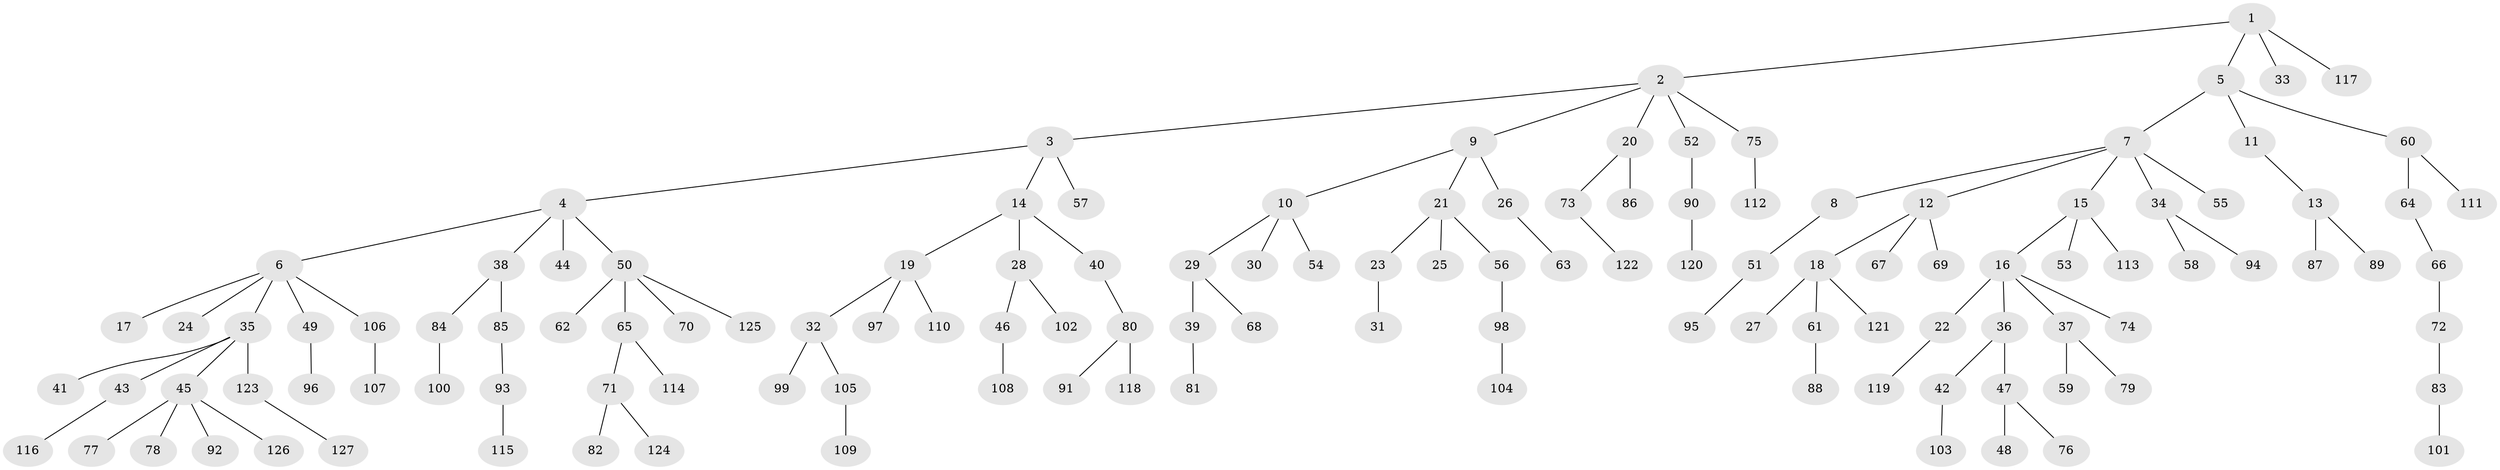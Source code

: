 // coarse degree distribution, {8: 0.011363636363636364, 7: 0.011363636363636364, 4: 0.07954545454545454, 6: 0.022727272727272728, 5: 0.03409090909090909, 3: 0.10227272727272728, 1: 0.6022727272727273, 2: 0.13636363636363635}
// Generated by graph-tools (version 1.1) at 2025/19/03/04/25 18:19:10]
// undirected, 127 vertices, 126 edges
graph export_dot {
graph [start="1"]
  node [color=gray90,style=filled];
  1;
  2;
  3;
  4;
  5;
  6;
  7;
  8;
  9;
  10;
  11;
  12;
  13;
  14;
  15;
  16;
  17;
  18;
  19;
  20;
  21;
  22;
  23;
  24;
  25;
  26;
  27;
  28;
  29;
  30;
  31;
  32;
  33;
  34;
  35;
  36;
  37;
  38;
  39;
  40;
  41;
  42;
  43;
  44;
  45;
  46;
  47;
  48;
  49;
  50;
  51;
  52;
  53;
  54;
  55;
  56;
  57;
  58;
  59;
  60;
  61;
  62;
  63;
  64;
  65;
  66;
  67;
  68;
  69;
  70;
  71;
  72;
  73;
  74;
  75;
  76;
  77;
  78;
  79;
  80;
  81;
  82;
  83;
  84;
  85;
  86;
  87;
  88;
  89;
  90;
  91;
  92;
  93;
  94;
  95;
  96;
  97;
  98;
  99;
  100;
  101;
  102;
  103;
  104;
  105;
  106;
  107;
  108;
  109;
  110;
  111;
  112;
  113;
  114;
  115;
  116;
  117;
  118;
  119;
  120;
  121;
  122;
  123;
  124;
  125;
  126;
  127;
  1 -- 2;
  1 -- 5;
  1 -- 33;
  1 -- 117;
  2 -- 3;
  2 -- 9;
  2 -- 20;
  2 -- 52;
  2 -- 75;
  3 -- 4;
  3 -- 14;
  3 -- 57;
  4 -- 6;
  4 -- 38;
  4 -- 44;
  4 -- 50;
  5 -- 7;
  5 -- 11;
  5 -- 60;
  6 -- 17;
  6 -- 24;
  6 -- 35;
  6 -- 49;
  6 -- 106;
  7 -- 8;
  7 -- 12;
  7 -- 15;
  7 -- 34;
  7 -- 55;
  8 -- 51;
  9 -- 10;
  9 -- 21;
  9 -- 26;
  10 -- 29;
  10 -- 30;
  10 -- 54;
  11 -- 13;
  12 -- 18;
  12 -- 67;
  12 -- 69;
  13 -- 87;
  13 -- 89;
  14 -- 19;
  14 -- 28;
  14 -- 40;
  15 -- 16;
  15 -- 53;
  15 -- 113;
  16 -- 22;
  16 -- 36;
  16 -- 37;
  16 -- 74;
  18 -- 27;
  18 -- 61;
  18 -- 121;
  19 -- 32;
  19 -- 97;
  19 -- 110;
  20 -- 73;
  20 -- 86;
  21 -- 23;
  21 -- 25;
  21 -- 56;
  22 -- 119;
  23 -- 31;
  26 -- 63;
  28 -- 46;
  28 -- 102;
  29 -- 39;
  29 -- 68;
  32 -- 99;
  32 -- 105;
  34 -- 58;
  34 -- 94;
  35 -- 41;
  35 -- 43;
  35 -- 45;
  35 -- 123;
  36 -- 42;
  36 -- 47;
  37 -- 59;
  37 -- 79;
  38 -- 84;
  38 -- 85;
  39 -- 81;
  40 -- 80;
  42 -- 103;
  43 -- 116;
  45 -- 77;
  45 -- 78;
  45 -- 92;
  45 -- 126;
  46 -- 108;
  47 -- 48;
  47 -- 76;
  49 -- 96;
  50 -- 62;
  50 -- 65;
  50 -- 70;
  50 -- 125;
  51 -- 95;
  52 -- 90;
  56 -- 98;
  60 -- 64;
  60 -- 111;
  61 -- 88;
  64 -- 66;
  65 -- 71;
  65 -- 114;
  66 -- 72;
  71 -- 82;
  71 -- 124;
  72 -- 83;
  73 -- 122;
  75 -- 112;
  80 -- 91;
  80 -- 118;
  83 -- 101;
  84 -- 100;
  85 -- 93;
  90 -- 120;
  93 -- 115;
  98 -- 104;
  105 -- 109;
  106 -- 107;
  123 -- 127;
}
